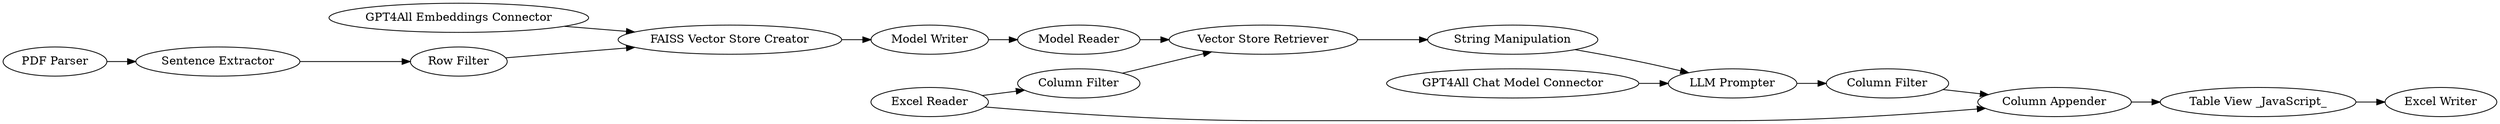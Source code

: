 digraph {
	"1718269560982261665_1936" [label="GPT4All Embeddings Connector"]
	"1718269560982261665_1887" [label="Sentence Extractor"]
	"1718269560982261665_1888" [label="Row Filter"]
	"1718269560982261665_26" [label="PDF Parser"]
	"1718269560982261665_1933" [label="Model Reader"]
	"1718269560982261665_1930" [label="Column Filter"]
	"1718269560982261665_1916" [label="Table View _JavaScript_"]
	"1718269560982261665_1931" [label="Column Filter"]
	"1718269560982261665_1938" [label="GPT4All Chat Model Connector"]
	"1718269560982261665_1834" [label="FAISS Vector Store Creator"]
	"1718269560982261665_1922" [label="String Manipulation"]
	"1718269560982261665_1911" [label="Excel Reader"]
	"1718269560982261665_1900" [label="Vector Store Retriever"]
	"1718269560982261665_1835" [label="Model Writer"]
	"1718269560982261665_1915" [label="Column Appender"]
	"1718269560982261665_1912" [label="Excel Writer"]
	"1718269560982261665_6" [label="LLM Prompter"]
	"1718269560982261665_1933" -> "1718269560982261665_1900"
	"1718269560982261665_1936" -> "1718269560982261665_1834"
	"1718269560982261665_1911" -> "1718269560982261665_1915"
	"1718269560982261665_1931" -> "1718269560982261665_1900"
	"1718269560982261665_1915" -> "1718269560982261665_1916"
	"1718269560982261665_1922" -> "1718269560982261665_6"
	"1718269560982261665_1900" -> "1718269560982261665_1922"
	"1718269560982261665_1835" -> "1718269560982261665_1933"
	"1718269560982261665_6" -> "1718269560982261665_1930"
	"1718269560982261665_1930" -> "1718269560982261665_1915"
	"1718269560982261665_1887" -> "1718269560982261665_1888"
	"1718269560982261665_1916" -> "1718269560982261665_1912"
	"1718269560982261665_1888" -> "1718269560982261665_1834"
	"1718269560982261665_26" -> "1718269560982261665_1887"
	"1718269560982261665_1911" -> "1718269560982261665_1931"
	"1718269560982261665_1834" -> "1718269560982261665_1835"
	"1718269560982261665_1938" -> "1718269560982261665_6"
	rankdir=LR
}
